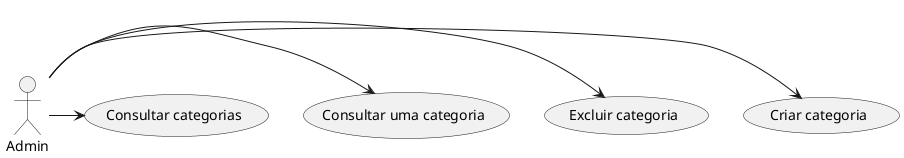 @startuml

:Admin: -> (Criar categoria)
:Admin: -> (Excluir categoria)
:Admin: -> (Consultar uma categoria)
:Admin: -> (Consultar categorias)

@enduml